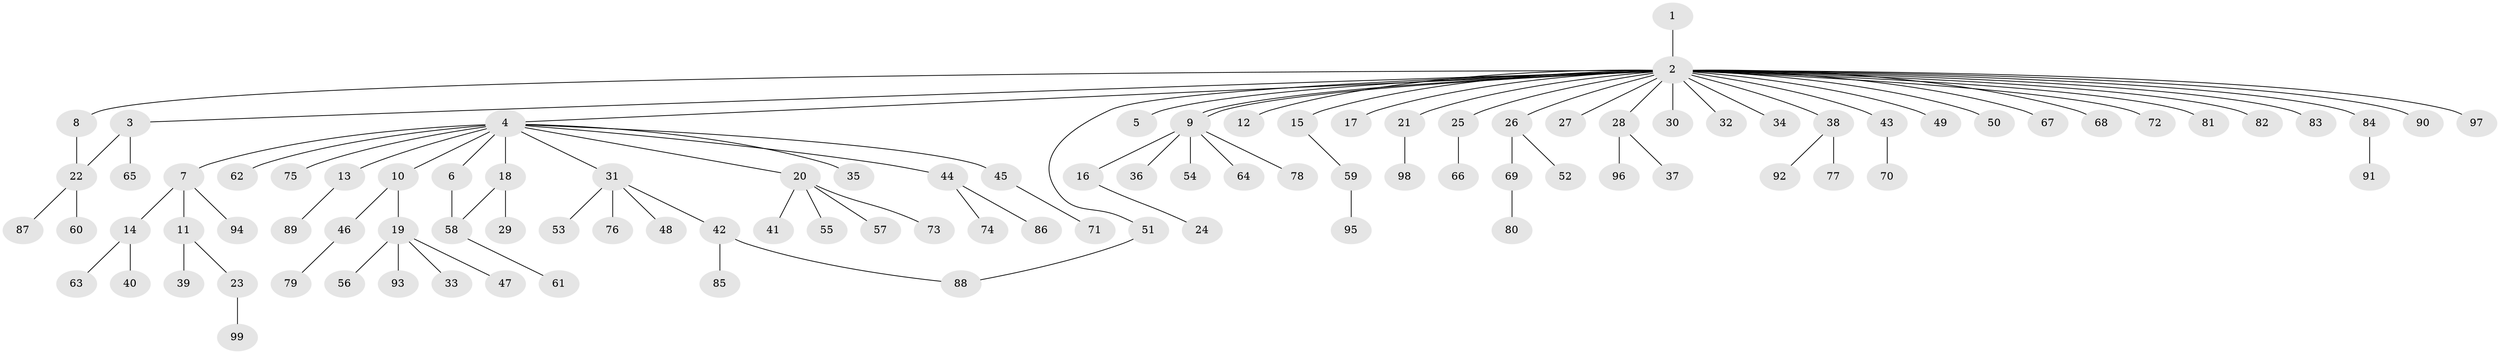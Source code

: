 // coarse degree distribution, {1: 0.6666666666666666, 43: 0.013333333333333334, 2: 0.2, 3: 0.06666666666666667, 6: 0.013333333333333334, 4: 0.04}
// Generated by graph-tools (version 1.1) at 2025/41/03/06/25 10:41:50]
// undirected, 99 vertices, 102 edges
graph export_dot {
graph [start="1"]
  node [color=gray90,style=filled];
  1;
  2;
  3;
  4;
  5;
  6;
  7;
  8;
  9;
  10;
  11;
  12;
  13;
  14;
  15;
  16;
  17;
  18;
  19;
  20;
  21;
  22;
  23;
  24;
  25;
  26;
  27;
  28;
  29;
  30;
  31;
  32;
  33;
  34;
  35;
  36;
  37;
  38;
  39;
  40;
  41;
  42;
  43;
  44;
  45;
  46;
  47;
  48;
  49;
  50;
  51;
  52;
  53;
  54;
  55;
  56;
  57;
  58;
  59;
  60;
  61;
  62;
  63;
  64;
  65;
  66;
  67;
  68;
  69;
  70;
  71;
  72;
  73;
  74;
  75;
  76;
  77;
  78;
  79;
  80;
  81;
  82;
  83;
  84;
  85;
  86;
  87;
  88;
  89;
  90;
  91;
  92;
  93;
  94;
  95;
  96;
  97;
  98;
  99;
  1 -- 2;
  2 -- 3;
  2 -- 4;
  2 -- 5;
  2 -- 8;
  2 -- 9;
  2 -- 9;
  2 -- 12;
  2 -- 15;
  2 -- 17;
  2 -- 21;
  2 -- 25;
  2 -- 26;
  2 -- 27;
  2 -- 28;
  2 -- 30;
  2 -- 32;
  2 -- 34;
  2 -- 38;
  2 -- 43;
  2 -- 49;
  2 -- 50;
  2 -- 51;
  2 -- 67;
  2 -- 68;
  2 -- 72;
  2 -- 81;
  2 -- 82;
  2 -- 83;
  2 -- 84;
  2 -- 90;
  2 -- 97;
  3 -- 22;
  3 -- 65;
  4 -- 6;
  4 -- 7;
  4 -- 10;
  4 -- 13;
  4 -- 18;
  4 -- 20;
  4 -- 31;
  4 -- 35;
  4 -- 44;
  4 -- 45;
  4 -- 62;
  4 -- 75;
  6 -- 58;
  7 -- 11;
  7 -- 14;
  7 -- 94;
  8 -- 22;
  9 -- 16;
  9 -- 36;
  9 -- 54;
  9 -- 64;
  9 -- 78;
  10 -- 19;
  10 -- 46;
  11 -- 23;
  11 -- 39;
  13 -- 89;
  14 -- 40;
  14 -- 63;
  15 -- 59;
  16 -- 24;
  18 -- 29;
  18 -- 58;
  19 -- 33;
  19 -- 47;
  19 -- 56;
  19 -- 93;
  20 -- 41;
  20 -- 55;
  20 -- 57;
  20 -- 73;
  21 -- 98;
  22 -- 60;
  22 -- 87;
  23 -- 99;
  25 -- 66;
  26 -- 52;
  26 -- 69;
  28 -- 37;
  28 -- 96;
  31 -- 42;
  31 -- 48;
  31 -- 53;
  31 -- 76;
  38 -- 77;
  38 -- 92;
  42 -- 85;
  42 -- 88;
  43 -- 70;
  44 -- 74;
  44 -- 86;
  45 -- 71;
  46 -- 79;
  51 -- 88;
  58 -- 61;
  59 -- 95;
  69 -- 80;
  84 -- 91;
}
